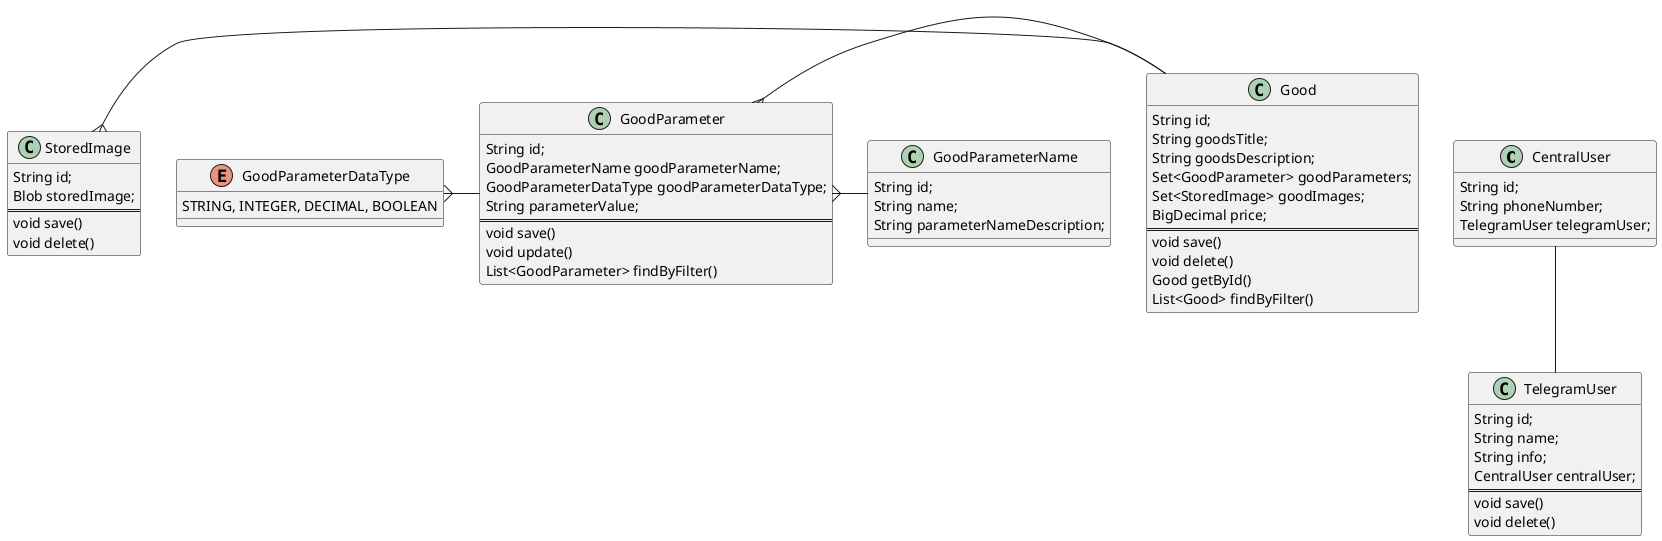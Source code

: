 @startuml
class CentralUser {
    String id;
    String phoneNumber;
    TelegramUser telegramUser;
}

class TelegramUser {
    String id;
    String name;
    String info;
    CentralUser centralUser;
    ==
    void save()
    void delete()
}

class Good {
    String id;
    String goodsTitle;
    String goodsDescription;
    Set<GoodParameter> goodParameters;
    Set<StoredImage> goodImages;
    BigDecimal price;
    ==
    void save()
    void delete()
    Good getById()
    List<Good> findByFilter()
}

class GoodParameter {
    String id;
    GoodParameterName goodParameterName;
    GoodParameterDataType goodParameterDataType;
    String parameterValue;
    ==
    void save()
    void update()
    List<GoodParameter> findByFilter()
}

class StoredImage {
    String id;
    Blob storedImage;
    ==
    void save()
    void delete()
}

enum GoodParameterDataType {
    STRING, INTEGER, DECIMAL, BOOLEAN
}

class GoodParameterName {
    String id;
    String name;
    String parameterNameDescription;
}

GoodParameter }- Good
GoodParameter }- GoodParameterName
StoredImage }- Good
GoodParameterDataType }- GoodParameter
CentralUser -- TelegramUser
@enduml